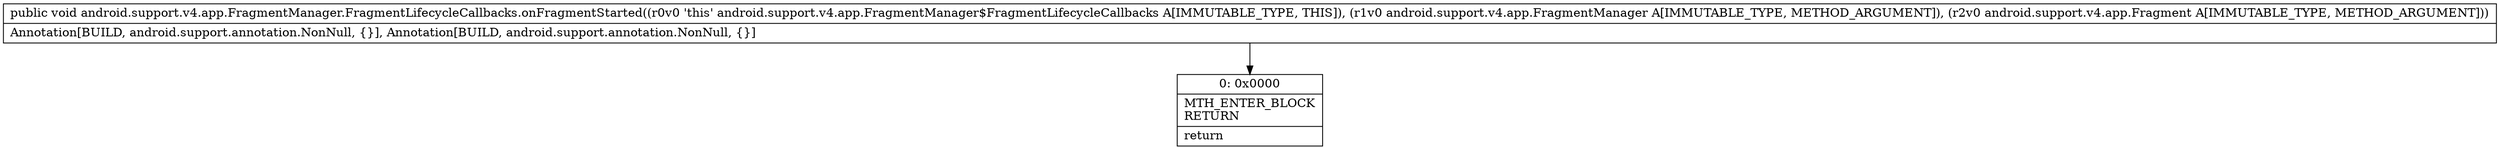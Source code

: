 digraph "CFG forandroid.support.v4.app.FragmentManager.FragmentLifecycleCallbacks.onFragmentStarted(Landroid\/support\/v4\/app\/FragmentManager;Landroid\/support\/v4\/app\/Fragment;)V" {
Node_0 [shape=record,label="{0\:\ 0x0000|MTH_ENTER_BLOCK\lRETURN\l|return\l}"];
MethodNode[shape=record,label="{public void android.support.v4.app.FragmentManager.FragmentLifecycleCallbacks.onFragmentStarted((r0v0 'this' android.support.v4.app.FragmentManager$FragmentLifecycleCallbacks A[IMMUTABLE_TYPE, THIS]), (r1v0 android.support.v4.app.FragmentManager A[IMMUTABLE_TYPE, METHOD_ARGUMENT]), (r2v0 android.support.v4.app.Fragment A[IMMUTABLE_TYPE, METHOD_ARGUMENT]))  | Annotation[BUILD, android.support.annotation.NonNull, \{\}], Annotation[BUILD, android.support.annotation.NonNull, \{\}]\l}"];
MethodNode -> Node_0;
}


